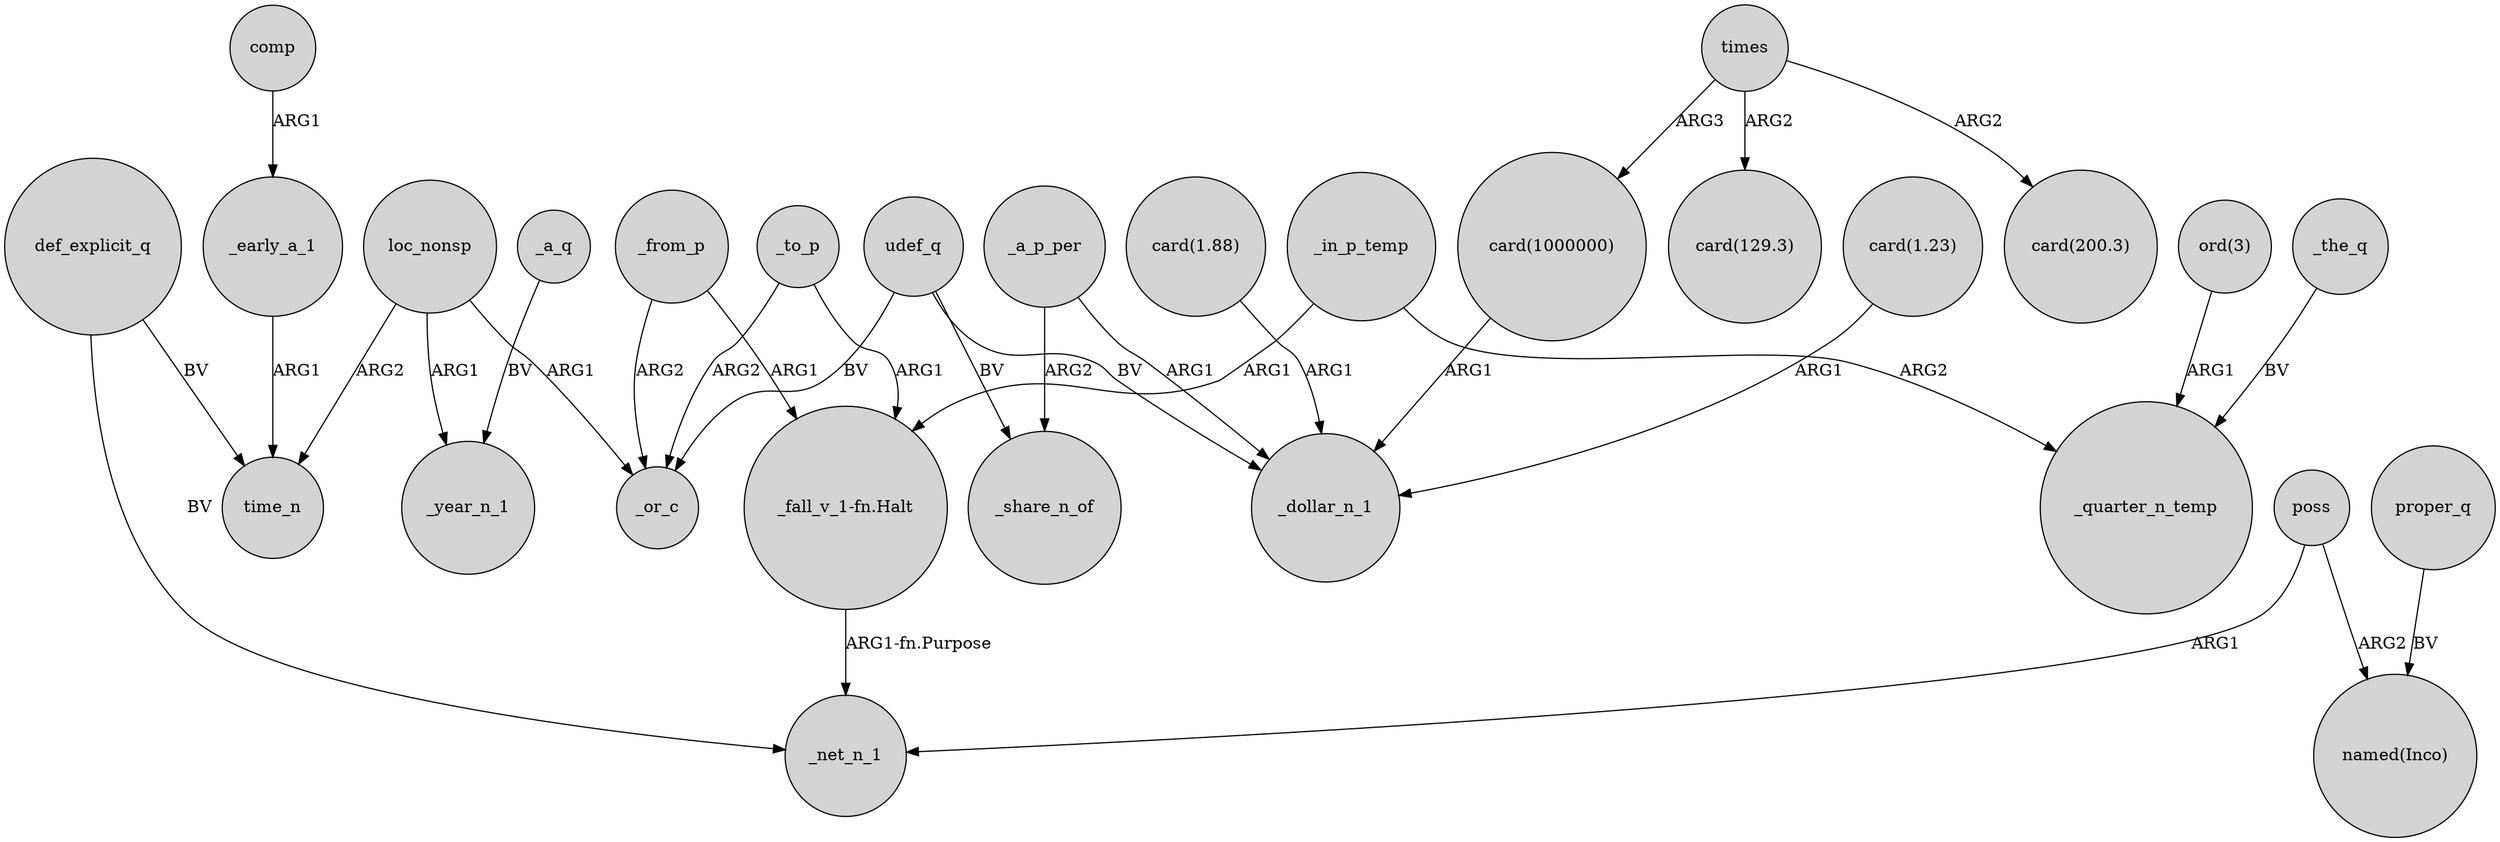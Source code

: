 digraph {
	node [shape=circle style=filled]
	_early_a_1 -> time_n [label=ARG1]
	def_explicit_q -> _net_n_1 [label=BV]
	_to_p -> _or_c [label=ARG2]
	_in_p_temp -> _quarter_n_temp [label=ARG2]
	"ord(3)" -> _quarter_n_temp [label=ARG1]
	loc_nonsp -> _year_n_1 [label=ARG1]
	_the_q -> _quarter_n_temp [label=BV]
	times -> "card(1000000)" [label=ARG3]
	comp -> _early_a_1 [label=ARG1]
	_a_q -> _year_n_1 [label=BV]
	udef_q -> _or_c [label=BV]
	"_fall_v_1-fn.Halt" -> _net_n_1 [label="ARG1-fn.Purpose"]
	_a_p_per -> _share_n_of [label=ARG2]
	udef_q -> _share_n_of [label=BV]
	"card(1.23)" -> _dollar_n_1 [label=ARG1]
	udef_q -> _dollar_n_1 [label=BV]
	_from_p -> "_fall_v_1-fn.Halt" [label=ARG1]
	"card(1000000)" -> _dollar_n_1 [label=ARG1]
	proper_q -> "named(Inco)" [label=BV]
	_from_p -> _or_c [label=ARG2]
	loc_nonsp -> _or_c [label=ARG1]
	_in_p_temp -> "_fall_v_1-fn.Halt" [label=ARG1]
	_a_p_per -> _dollar_n_1 [label=ARG1]
	"card(1.88)" -> _dollar_n_1 [label=ARG1]
	def_explicit_q -> time_n [label=BV]
	loc_nonsp -> time_n [label=ARG2]
	poss -> "named(Inco)" [label=ARG2]
	times -> "card(129.3)" [label=ARG2]
	times -> "card(200.3)" [label=ARG2]
	_to_p -> "_fall_v_1-fn.Halt" [label=ARG1]
	poss -> _net_n_1 [label=ARG1]
}
